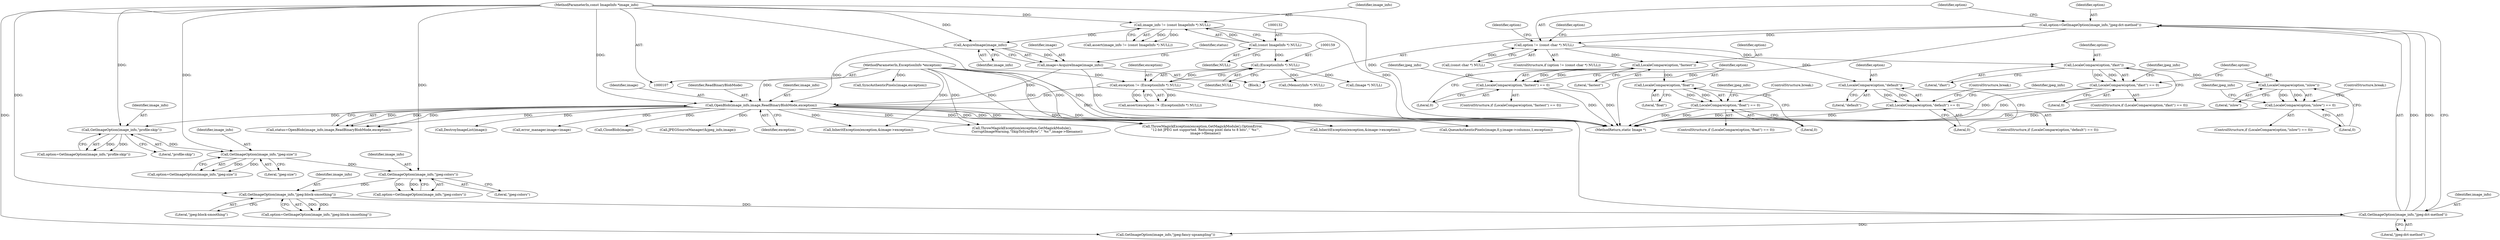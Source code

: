 digraph "0_ImageMagick_f6e9d0d9955e85bdd7540b251cd50d598dacc5e6_29@pointer" {
"1000722" [label="(Call,option=GetImageOption(image_info,\"jpeg:dct-method\"))"];
"1000724" [label="(Call,GetImageOption(image_info,\"jpeg:dct-method\"))"];
"1000697" [label="(Call,GetImageOption(image_info,\"jpeg:block-smoothing\"))"];
"1000672" [label="(Call,GetImageOption(image_info,\"jpeg:colors\"))"];
"1000490" [label="(Call,GetImageOption(image_info,\"jpeg:size\"))"];
"1000320" [label="(Call,GetImageOption(image_info,\"profile:skip\"))"];
"1000179" [label="(Call,OpenBlob(image_info,image,ReadBinaryBlobMode,exception))"];
"1000175" [label="(Call,AcquireImage(image_info))"];
"1000129" [label="(Call,image_info != (const ImageInfo *) NULL)"];
"1000108" [label="(MethodParameterIn,const ImageInfo *image_info)"];
"1000131" [label="(Call,(const ImageInfo *) NULL)"];
"1000173" [label="(Call,image=AcquireImage(image_info))"];
"1000156" [label="(Call,exception != (ExceptionInfo *) NULL)"];
"1000109" [label="(MethodParameterIn,ExceptionInfo *exception)"];
"1000158" [label="(Call,(ExceptionInfo *) NULL)"];
"1000728" [label="(Call,option != (const char *) NULL)"];
"1000742" [label="(Call,LocaleCompare(option,\"default\"))"];
"1000741" [label="(Call,LocaleCompare(option,\"default\") == 0)"];
"1000757" [label="(Call,LocaleCompare(option,\"fastest\"))"];
"1000756" [label="(Call,LocaleCompare(option,\"fastest\") == 0)"];
"1000768" [label="(Call,LocaleCompare(option,\"float\"))"];
"1000767" [label="(Call,LocaleCompare(option,\"float\") == 0)"];
"1000783" [label="(Call,LocaleCompare(option,\"ifast\"))"];
"1000782" [label="(Call,LocaleCompare(option,\"ifast\") == 0)"];
"1000794" [label="(Call,LocaleCompare(option,\"islow\"))"];
"1000793" [label="(Call,LocaleCompare(option,\"islow\") == 0)"];
"1000730" [label="(Call,(const char *) NULL)"];
"1000744" [label="(Literal,\"default\")"];
"1000673" [label="(Identifier,image_info)"];
"1000110" [label="(Block,)"];
"1000785" [label="(Literal,\"ifast\")"];
"1000794" [label="(Call,LocaleCompare(option,\"islow\"))"];
"1000155" [label="(Call,assert(exception != (ExceptionInfo *) NULL))"];
"1000320" [label="(Call,GetImageOption(image_info,\"profile:skip\"))"];
"1000767" [label="(Call,LocaleCompare(option,\"float\") == 0)"];
"1000108" [label="(MethodParameterIn,const ImageInfo *image_info)"];
"1000793" [label="(Call,LocaleCompare(option,\"islow\") == 0)"];
"1000782" [label="(Call,LocaleCompare(option,\"ifast\") == 0)"];
"1000770" [label="(Literal,\"float\")"];
"1001067" [label="(Call,InheritException(exception,&image->exception))"];
"1000177" [label="(Call,status=OpenBlob(image_info,image,ReadBinaryBlobMode,exception))"];
"1000131" [label="(Call,(const ImageInfo *) NULL)"];
"1000784" [label="(Identifier,option)"];
"1000191" [label="(Call,DestroyImageList(image))"];
"1000743" [label="(Identifier,option)"];
"1000157" [label="(Identifier,exception)"];
"1000800" [label="(Identifier,jpeg_info)"];
"1000741" [label="(Call,LocaleCompare(option,\"default\") == 0)"];
"1000488" [label="(Call,option=GetImageOption(image_info,\"jpeg:size\"))"];
"1000723" [label="(Identifier,option)"];
"1000751" [label="(ControlStructure,break;)"];
"1000735" [label="(Identifier,option)"];
"1000783" [label="(Call,LocaleCompare(option,\"ifast\"))"];
"1000758" [label="(Identifier,option)"];
"1000321" [label="(Identifier,image_info)"];
"1000182" [label="(Identifier,ReadBinaryBlobMode)"];
"1000176" [label="(Identifier,image_info)"];
"1000789" [label="(Identifier,jpeg_info)"];
"1000491" [label="(Identifier,image_info)"];
"1000768" [label="(Call,LocaleCompare(option,\"float\"))"];
"1000699" [label="(Literal,\"jpeg:block-smoothing\")"];
"1001746" [label="(Call,SyncAuthenticPixels(image,exception))"];
"1000806" [label="(Call,GetImageOption(image_info,\"jpeg:fancy-upsampling\"))"];
"1000697" [label="(Call,GetImageOption(image_info,\"jpeg:block-smoothing\"))"];
"1000160" [label="(Identifier,NULL)"];
"1000745" [label="(Literal,0)"];
"1000232" [label="(Call,(MemoryInfo *) NULL)"];
"1000756" [label="(Call,LocaleCompare(option,\"fastest\") == 0)"];
"1000729" [label="(Identifier,option)"];
"1000755" [label="(ControlStructure,if (LocaleCompare(option,\"fastest\") == 0))"];
"1000786" [label="(Literal,0)"];
"1001807" [label="(MethodReturn,static Image *)"];
"1000194" [label="(Call,(Image *) NULL)"];
"1000695" [label="(Call,option=GetImageOption(image_info,\"jpeg:block-smoothing\"))"];
"1000774" [label="(Identifier,jpeg_info)"];
"1000130" [label="(Identifier,image_info)"];
"1000129" [label="(Call,image_info != (const ImageInfo *) NULL)"];
"1000128" [label="(Call,assert(image_info != (const ImageInfo *) NULL))"];
"1000763" [label="(Identifier,jpeg_info)"];
"1000670" [label="(Call,option=GetImageOption(image_info,\"jpeg:colors\"))"];
"1000797" [label="(Literal,0)"];
"1000322" [label="(Literal,\"profile:skip\")"];
"1000748" [label="(Identifier,jpeg_info)"];
"1000803" [label="(ControlStructure,break;)"];
"1000727" [label="(ControlStructure,if (option != (const char *) NULL))"];
"1000805" [label="(Identifier,option)"];
"1000235" [label="(Call,error_manager.image=image)"];
"1000180" [label="(Identifier,image_info)"];
"1000181" [label="(Identifier,image)"];
"1000740" [label="(ControlStructure,if (LocaleCompare(option,\"default\") == 0))"];
"1001354" [label="(Call,ThrowMagickException(exception,GetMagickModule(),\n          CorruptImageWarning,\"SkipToSyncByte\",\"`%s'\",image->filename))"];
"1000674" [label="(Literal,\"jpeg:colors\")"];
"1000173" [label="(Call,image=AcquireImage(image_info))"];
"1000777" [label="(ControlStructure,break;)"];
"1000158" [label="(Call,(ExceptionInfo *) NULL)"];
"1000781" [label="(ControlStructure,if (LocaleCompare(option,\"ifast\") == 0))"];
"1000490" [label="(Call,GetImageOption(image_info,\"jpeg:size\"))"];
"1000728" [label="(Call,option != (const char *) NULL)"];
"1000672" [label="(Call,GetImageOption(image_info,\"jpeg:colors\"))"];
"1000769" [label="(Identifier,option)"];
"1000269" [label="(Call,CloseBlob(image))"];
"1000309" [label="(Call,JPEGSourceManager(&jpeg_info,image))"];
"1000698" [label="(Identifier,image_info)"];
"1000650" [label="(Call,ThrowMagickException(exception,GetMagickModule(),OptionError,\n      \"12-bit JPEG not supported. Reducing pixel data to 8 bits\",\"`%s'\",\n      image->filename))"];
"1000175" [label="(Call,AcquireImage(image_info))"];
"1000318" [label="(Call,option=GetImageOption(image_info,\"profile:skip\"))"];
"1000109" [label="(MethodParameterIn,ExceptionInfo *exception)"];
"1000179" [label="(Call,OpenBlob(image_info,image,ReadBinaryBlobMode,exception))"];
"1000174" [label="(Identifier,image)"];
"1000757" [label="(Call,LocaleCompare(option,\"fastest\"))"];
"1000178" [label="(Identifier,status)"];
"1000792" [label="(ControlStructure,if (LocaleCompare(option,\"islow\") == 0))"];
"1000289" [label="(Call,InheritException(exception,&image->exception))"];
"1000725" [label="(Identifier,image_info)"];
"1000724" [label="(Call,GetImageOption(image_info,\"jpeg:dct-method\"))"];
"1000760" [label="(Literal,0)"];
"1001369" [label="(Call,QueueAuthenticPixels(image,0,y,image->columns,1,exception))"];
"1000492" [label="(Literal,\"jpeg:size\")"];
"1000156" [label="(Call,exception != (ExceptionInfo *) NULL)"];
"1000766" [label="(ControlStructure,if (LocaleCompare(option,\"float\") == 0))"];
"1000742" [label="(Call,LocaleCompare(option,\"default\"))"];
"1000759" [label="(Literal,\"fastest\")"];
"1000133" [label="(Identifier,NULL)"];
"1000726" [label="(Literal,\"jpeg:dct-method\")"];
"1000722" [label="(Call,option=GetImageOption(image_info,\"jpeg:dct-method\"))"];
"1000795" [label="(Identifier,option)"];
"1000183" [label="(Identifier,exception)"];
"1000771" [label="(Literal,0)"];
"1000796" [label="(Literal,\"islow\")"];
"1000722" -> "1000110"  [label="AST: "];
"1000722" -> "1000724"  [label="CFG: "];
"1000723" -> "1000722"  [label="AST: "];
"1000724" -> "1000722"  [label="AST: "];
"1000729" -> "1000722"  [label="CFG: "];
"1000722" -> "1001807"  [label="DDG: "];
"1000724" -> "1000722"  [label="DDG: "];
"1000724" -> "1000722"  [label="DDG: "];
"1000722" -> "1000728"  [label="DDG: "];
"1000724" -> "1000726"  [label="CFG: "];
"1000725" -> "1000724"  [label="AST: "];
"1000726" -> "1000724"  [label="AST: "];
"1000697" -> "1000724"  [label="DDG: "];
"1000108" -> "1000724"  [label="DDG: "];
"1000724" -> "1000806"  [label="DDG: "];
"1000697" -> "1000695"  [label="AST: "];
"1000697" -> "1000699"  [label="CFG: "];
"1000698" -> "1000697"  [label="AST: "];
"1000699" -> "1000697"  [label="AST: "];
"1000695" -> "1000697"  [label="CFG: "];
"1000697" -> "1000695"  [label="DDG: "];
"1000697" -> "1000695"  [label="DDG: "];
"1000672" -> "1000697"  [label="DDG: "];
"1000108" -> "1000697"  [label="DDG: "];
"1000672" -> "1000670"  [label="AST: "];
"1000672" -> "1000674"  [label="CFG: "];
"1000673" -> "1000672"  [label="AST: "];
"1000674" -> "1000672"  [label="AST: "];
"1000670" -> "1000672"  [label="CFG: "];
"1000672" -> "1000670"  [label="DDG: "];
"1000672" -> "1000670"  [label="DDG: "];
"1000490" -> "1000672"  [label="DDG: "];
"1000108" -> "1000672"  [label="DDG: "];
"1000490" -> "1000488"  [label="AST: "];
"1000490" -> "1000492"  [label="CFG: "];
"1000491" -> "1000490"  [label="AST: "];
"1000492" -> "1000490"  [label="AST: "];
"1000488" -> "1000490"  [label="CFG: "];
"1000490" -> "1000488"  [label="DDG: "];
"1000490" -> "1000488"  [label="DDG: "];
"1000320" -> "1000490"  [label="DDG: "];
"1000108" -> "1000490"  [label="DDG: "];
"1000320" -> "1000318"  [label="AST: "];
"1000320" -> "1000322"  [label="CFG: "];
"1000321" -> "1000320"  [label="AST: "];
"1000322" -> "1000320"  [label="AST: "];
"1000318" -> "1000320"  [label="CFG: "];
"1000320" -> "1000318"  [label="DDG: "];
"1000320" -> "1000318"  [label="DDG: "];
"1000179" -> "1000320"  [label="DDG: "];
"1000108" -> "1000320"  [label="DDG: "];
"1000179" -> "1000177"  [label="AST: "];
"1000179" -> "1000183"  [label="CFG: "];
"1000180" -> "1000179"  [label="AST: "];
"1000181" -> "1000179"  [label="AST: "];
"1000182" -> "1000179"  [label="AST: "];
"1000183" -> "1000179"  [label="AST: "];
"1000177" -> "1000179"  [label="CFG: "];
"1000179" -> "1001807"  [label="DDG: "];
"1000179" -> "1001807"  [label="DDG: "];
"1000179" -> "1001807"  [label="DDG: "];
"1000179" -> "1000177"  [label="DDG: "];
"1000179" -> "1000177"  [label="DDG: "];
"1000179" -> "1000177"  [label="DDG: "];
"1000179" -> "1000177"  [label="DDG: "];
"1000175" -> "1000179"  [label="DDG: "];
"1000108" -> "1000179"  [label="DDG: "];
"1000173" -> "1000179"  [label="DDG: "];
"1000156" -> "1000179"  [label="DDG: "];
"1000109" -> "1000179"  [label="DDG: "];
"1000179" -> "1000191"  [label="DDG: "];
"1000179" -> "1000235"  [label="DDG: "];
"1000179" -> "1000269"  [label="DDG: "];
"1000179" -> "1000289"  [label="DDG: "];
"1000179" -> "1000309"  [label="DDG: "];
"1000179" -> "1000650"  [label="DDG: "];
"1000179" -> "1001067"  [label="DDG: "];
"1000179" -> "1001354"  [label="DDG: "];
"1000179" -> "1001369"  [label="DDG: "];
"1000175" -> "1000173"  [label="AST: "];
"1000175" -> "1000176"  [label="CFG: "];
"1000176" -> "1000175"  [label="AST: "];
"1000173" -> "1000175"  [label="CFG: "];
"1000175" -> "1000173"  [label="DDG: "];
"1000129" -> "1000175"  [label="DDG: "];
"1000108" -> "1000175"  [label="DDG: "];
"1000129" -> "1000128"  [label="AST: "];
"1000129" -> "1000131"  [label="CFG: "];
"1000130" -> "1000129"  [label="AST: "];
"1000131" -> "1000129"  [label="AST: "];
"1000128" -> "1000129"  [label="CFG: "];
"1000129" -> "1001807"  [label="DDG: "];
"1000129" -> "1000128"  [label="DDG: "];
"1000129" -> "1000128"  [label="DDG: "];
"1000108" -> "1000129"  [label="DDG: "];
"1000131" -> "1000129"  [label="DDG: "];
"1000108" -> "1000107"  [label="AST: "];
"1000108" -> "1001807"  [label="DDG: "];
"1000108" -> "1000806"  [label="DDG: "];
"1000131" -> "1000133"  [label="CFG: "];
"1000132" -> "1000131"  [label="AST: "];
"1000133" -> "1000131"  [label="AST: "];
"1000131" -> "1000158"  [label="DDG: "];
"1000173" -> "1000110"  [label="AST: "];
"1000174" -> "1000173"  [label="AST: "];
"1000178" -> "1000173"  [label="CFG: "];
"1000173" -> "1001807"  [label="DDG: "];
"1000156" -> "1000155"  [label="AST: "];
"1000156" -> "1000158"  [label="CFG: "];
"1000157" -> "1000156"  [label="AST: "];
"1000158" -> "1000156"  [label="AST: "];
"1000155" -> "1000156"  [label="CFG: "];
"1000156" -> "1001807"  [label="DDG: "];
"1000156" -> "1000155"  [label="DDG: "];
"1000156" -> "1000155"  [label="DDG: "];
"1000109" -> "1000156"  [label="DDG: "];
"1000158" -> "1000156"  [label="DDG: "];
"1000109" -> "1000107"  [label="AST: "];
"1000109" -> "1001807"  [label="DDG: "];
"1000109" -> "1000289"  [label="DDG: "];
"1000109" -> "1000650"  [label="DDG: "];
"1000109" -> "1001067"  [label="DDG: "];
"1000109" -> "1001354"  [label="DDG: "];
"1000109" -> "1001369"  [label="DDG: "];
"1000109" -> "1001746"  [label="DDG: "];
"1000158" -> "1000160"  [label="CFG: "];
"1000159" -> "1000158"  [label="AST: "];
"1000160" -> "1000158"  [label="AST: "];
"1000158" -> "1000194"  [label="DDG: "];
"1000158" -> "1000232"  [label="DDG: "];
"1000728" -> "1000727"  [label="AST: "];
"1000728" -> "1000730"  [label="CFG: "];
"1000729" -> "1000728"  [label="AST: "];
"1000730" -> "1000728"  [label="AST: "];
"1000735" -> "1000728"  [label="CFG: "];
"1000805" -> "1000728"  [label="CFG: "];
"1000730" -> "1000728"  [label="DDG: "];
"1000728" -> "1000742"  [label="DDG: "];
"1000728" -> "1000757"  [label="DDG: "];
"1000728" -> "1000783"  [label="DDG: "];
"1000742" -> "1000741"  [label="AST: "];
"1000742" -> "1000744"  [label="CFG: "];
"1000743" -> "1000742"  [label="AST: "];
"1000744" -> "1000742"  [label="AST: "];
"1000745" -> "1000742"  [label="CFG: "];
"1000742" -> "1000741"  [label="DDG: "];
"1000742" -> "1000741"  [label="DDG: "];
"1000741" -> "1000740"  [label="AST: "];
"1000741" -> "1000745"  [label="CFG: "];
"1000745" -> "1000741"  [label="AST: "];
"1000748" -> "1000741"  [label="CFG: "];
"1000751" -> "1000741"  [label="CFG: "];
"1000741" -> "1001807"  [label="DDG: "];
"1000741" -> "1001807"  [label="DDG: "];
"1000757" -> "1000756"  [label="AST: "];
"1000757" -> "1000759"  [label="CFG: "];
"1000758" -> "1000757"  [label="AST: "];
"1000759" -> "1000757"  [label="AST: "];
"1000760" -> "1000757"  [label="CFG: "];
"1000757" -> "1000756"  [label="DDG: "];
"1000757" -> "1000756"  [label="DDG: "];
"1000757" -> "1000768"  [label="DDG: "];
"1000756" -> "1000755"  [label="AST: "];
"1000756" -> "1000760"  [label="CFG: "];
"1000760" -> "1000756"  [label="AST: "];
"1000763" -> "1000756"  [label="CFG: "];
"1000769" -> "1000756"  [label="CFG: "];
"1000756" -> "1001807"  [label="DDG: "];
"1000756" -> "1001807"  [label="DDG: "];
"1000768" -> "1000767"  [label="AST: "];
"1000768" -> "1000770"  [label="CFG: "];
"1000769" -> "1000768"  [label="AST: "];
"1000770" -> "1000768"  [label="AST: "];
"1000771" -> "1000768"  [label="CFG: "];
"1000768" -> "1000767"  [label="DDG: "];
"1000768" -> "1000767"  [label="DDG: "];
"1000767" -> "1000766"  [label="AST: "];
"1000767" -> "1000771"  [label="CFG: "];
"1000771" -> "1000767"  [label="AST: "];
"1000774" -> "1000767"  [label="CFG: "];
"1000777" -> "1000767"  [label="CFG: "];
"1000767" -> "1001807"  [label="DDG: "];
"1000767" -> "1001807"  [label="DDG: "];
"1000783" -> "1000782"  [label="AST: "];
"1000783" -> "1000785"  [label="CFG: "];
"1000784" -> "1000783"  [label="AST: "];
"1000785" -> "1000783"  [label="AST: "];
"1000786" -> "1000783"  [label="CFG: "];
"1000783" -> "1000782"  [label="DDG: "];
"1000783" -> "1000782"  [label="DDG: "];
"1000783" -> "1000794"  [label="DDG: "];
"1000782" -> "1000781"  [label="AST: "];
"1000782" -> "1000786"  [label="CFG: "];
"1000786" -> "1000782"  [label="AST: "];
"1000789" -> "1000782"  [label="CFG: "];
"1000795" -> "1000782"  [label="CFG: "];
"1000782" -> "1001807"  [label="DDG: "];
"1000782" -> "1001807"  [label="DDG: "];
"1000794" -> "1000793"  [label="AST: "];
"1000794" -> "1000796"  [label="CFG: "];
"1000795" -> "1000794"  [label="AST: "];
"1000796" -> "1000794"  [label="AST: "];
"1000797" -> "1000794"  [label="CFG: "];
"1000794" -> "1000793"  [label="DDG: "];
"1000794" -> "1000793"  [label="DDG: "];
"1000793" -> "1000792"  [label="AST: "];
"1000793" -> "1000797"  [label="CFG: "];
"1000797" -> "1000793"  [label="AST: "];
"1000800" -> "1000793"  [label="CFG: "];
"1000803" -> "1000793"  [label="CFG: "];
"1000793" -> "1001807"  [label="DDG: "];
"1000793" -> "1001807"  [label="DDG: "];
}
